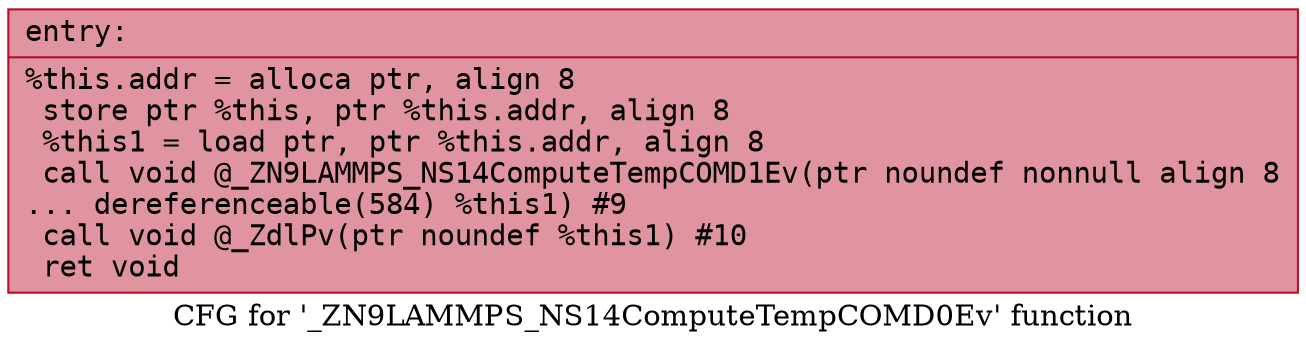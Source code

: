 digraph "CFG for '_ZN9LAMMPS_NS14ComputeTempCOMD0Ev' function" {
	label="CFG for '_ZN9LAMMPS_NS14ComputeTempCOMD0Ev' function";

	Node0x56526c465fd0 [shape=record,color="#b70d28ff", style=filled, fillcolor="#b70d2870" fontname="Courier",label="{entry:\l|  %this.addr = alloca ptr, align 8\l  store ptr %this, ptr %this.addr, align 8\l  %this1 = load ptr, ptr %this.addr, align 8\l  call void @_ZN9LAMMPS_NS14ComputeTempCOMD1Ev(ptr noundef nonnull align 8\l... dereferenceable(584) %this1) #9\l  call void @_ZdlPv(ptr noundef %this1) #10\l  ret void\l}"];
}
